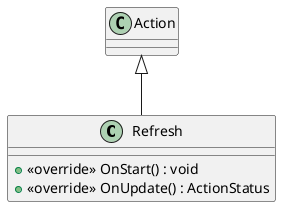 @startuml
class Refresh {
    + <<override>> OnStart() : void
    + <<override>> OnUpdate() : ActionStatus
}
Action <|-- Refresh
@enduml

